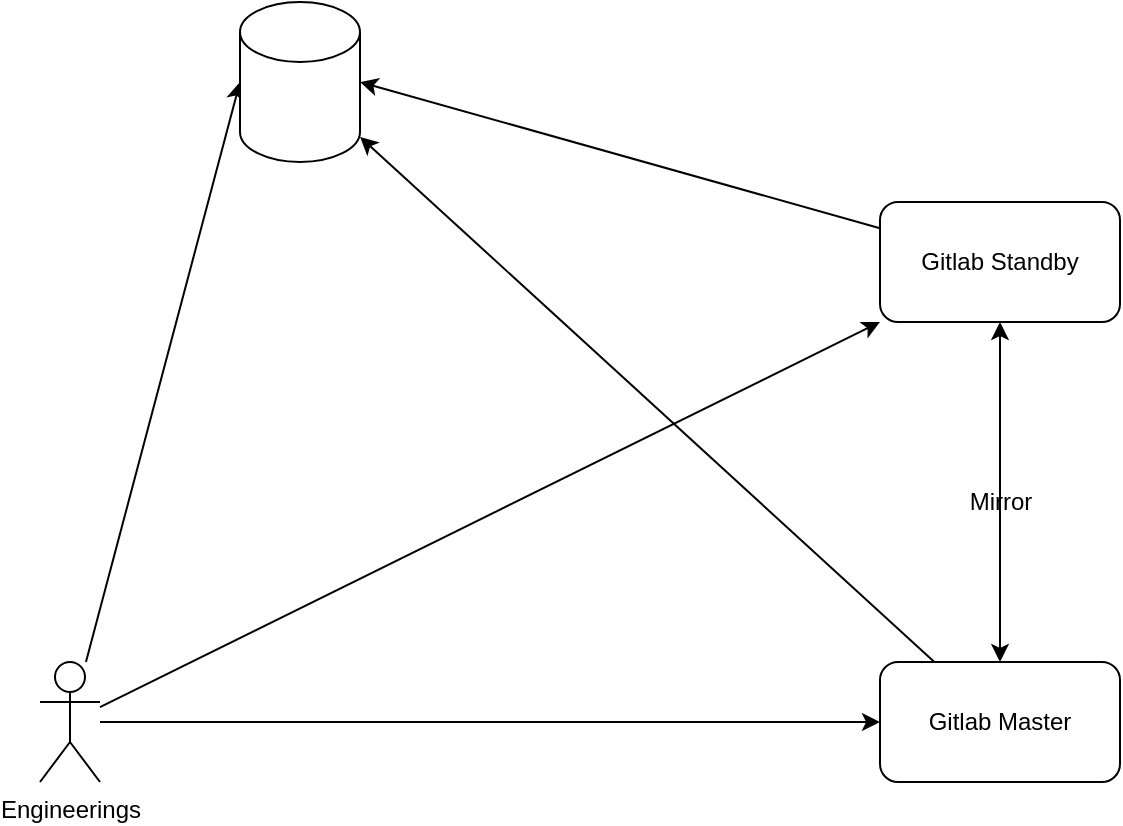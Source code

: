 <mxfile version="20.8.23" type="github">
  <diagram name="Page-1" id="waHqqbtlrEqOYg9hyjKR">
    <mxGraphModel dx="1234" dy="1074" grid="1" gridSize="10" guides="1" tooltips="1" connect="1" arrows="1" fold="1" page="1" pageScale="1" pageWidth="850" pageHeight="1100" math="0" shadow="0">
      <root>
        <mxCell id="0" />
        <mxCell id="1" parent="0" />
        <mxCell id="D-7Qik0uSuOHg3b7LZpZ-8" style="edgeStyle=none;rounded=0;orthogonalLoop=1;jettySize=auto;html=1;entryX=0;entryY=0.5;entryDx=0;entryDy=0;" edge="1" parent="1" source="D-7Qik0uSuOHg3b7LZpZ-1" target="D-7Qik0uSuOHg3b7LZpZ-2">
          <mxGeometry relative="1" as="geometry" />
        </mxCell>
        <mxCell id="D-7Qik0uSuOHg3b7LZpZ-9" style="edgeStyle=none;rounded=0;orthogonalLoop=1;jettySize=auto;html=1;entryX=0;entryY=1;entryDx=0;entryDy=0;" edge="1" parent="1" source="D-7Qik0uSuOHg3b7LZpZ-1" target="D-7Qik0uSuOHg3b7LZpZ-5">
          <mxGeometry relative="1" as="geometry" />
        </mxCell>
        <mxCell id="D-7Qik0uSuOHg3b7LZpZ-10" style="edgeStyle=none;rounded=0;orthogonalLoop=1;jettySize=auto;html=1;entryX=0;entryY=0.5;entryDx=0;entryDy=0;entryPerimeter=0;" edge="1" parent="1" source="D-7Qik0uSuOHg3b7LZpZ-1" target="D-7Qik0uSuOHg3b7LZpZ-4">
          <mxGeometry relative="1" as="geometry" />
        </mxCell>
        <mxCell id="D-7Qik0uSuOHg3b7LZpZ-1" value="Engineerings" style="shape=umlActor;verticalLabelPosition=bottom;verticalAlign=top;html=1;outlineConnect=0;" vertex="1" parent="1">
          <mxGeometry x="140" y="560" width="30" height="60" as="geometry" />
        </mxCell>
        <mxCell id="D-7Qik0uSuOHg3b7LZpZ-6" style="rounded=0;orthogonalLoop=1;jettySize=auto;html=1;" edge="1" parent="1" source="D-7Qik0uSuOHg3b7LZpZ-2" target="D-7Qik0uSuOHg3b7LZpZ-4">
          <mxGeometry relative="1" as="geometry" />
        </mxCell>
        <mxCell id="D-7Qik0uSuOHg3b7LZpZ-11" style="edgeStyle=none;rounded=0;orthogonalLoop=1;jettySize=auto;html=1;startArrow=classic;startFill=1;" edge="1" parent="1" source="D-7Qik0uSuOHg3b7LZpZ-2" target="D-7Qik0uSuOHg3b7LZpZ-5">
          <mxGeometry relative="1" as="geometry" />
        </mxCell>
        <mxCell id="D-7Qik0uSuOHg3b7LZpZ-2" value="Gitlab Master" style="rounded=1;whiteSpace=wrap;html=1;" vertex="1" parent="1">
          <mxGeometry x="560" y="560" width="120" height="60" as="geometry" />
        </mxCell>
        <mxCell id="D-7Qik0uSuOHg3b7LZpZ-4" value="" style="shape=cylinder3;whiteSpace=wrap;html=1;boundedLbl=1;backgroundOutline=1;size=15;" vertex="1" parent="1">
          <mxGeometry x="240" y="230" width="60" height="80" as="geometry" />
        </mxCell>
        <mxCell id="D-7Qik0uSuOHg3b7LZpZ-7" style="edgeStyle=none;rounded=0;orthogonalLoop=1;jettySize=auto;html=1;entryX=1;entryY=0.5;entryDx=0;entryDy=0;entryPerimeter=0;" edge="1" parent="1" source="D-7Qik0uSuOHg3b7LZpZ-5" target="D-7Qik0uSuOHg3b7LZpZ-4">
          <mxGeometry relative="1" as="geometry" />
        </mxCell>
        <mxCell id="D-7Qik0uSuOHg3b7LZpZ-5" value="Gitlab Standby" style="rounded=1;whiteSpace=wrap;html=1;" vertex="1" parent="1">
          <mxGeometry x="560" y="330" width="120" height="60" as="geometry" />
        </mxCell>
        <mxCell id="D-7Qik0uSuOHg3b7LZpZ-13" value="Mirror" style="text;html=1;align=center;verticalAlign=middle;resizable=0;points=[];autosize=1;strokeColor=none;fillColor=none;" vertex="1" parent="1">
          <mxGeometry x="595" y="465" width="50" height="30" as="geometry" />
        </mxCell>
      </root>
    </mxGraphModel>
  </diagram>
</mxfile>
